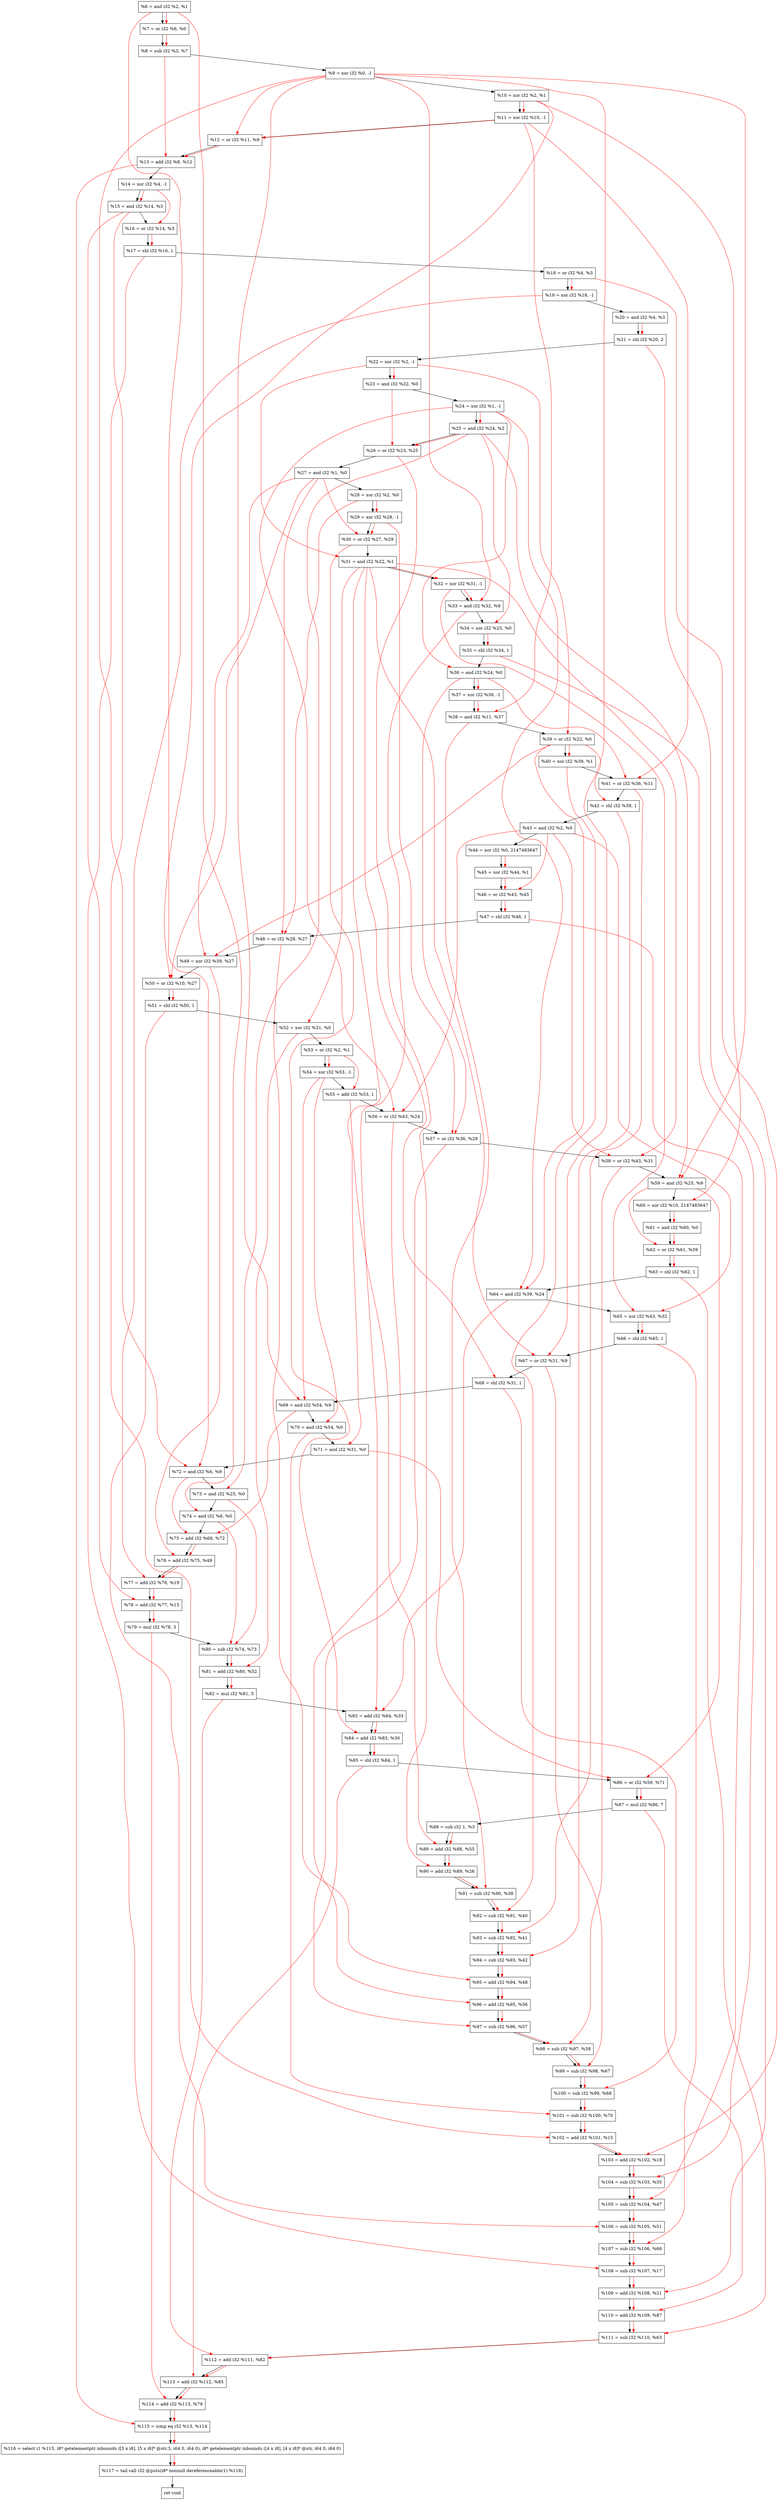 digraph "DFG for'crackme' function" {
	Node0x22fde90[shape=record, label="  %6 = and i32 %2, %1"];
	Node0x22fdf00[shape=record, label="  %7 = or i32 %6, %0"];
	Node0x22fdf70[shape=record, label="  %8 = sub i32 %3, %7"];
	Node0x22fe5f0[shape=record, label="  %9 = xor i32 %0, -1"];
	Node0x22fe660[shape=record, label="  %10 = xor i32 %2, %1"];
	Node0x22fe6d0[shape=record, label="  %11 = xor i32 %10, -1"];
	Node0x22fe740[shape=record, label="  %12 = or i32 %11, %9"];
	Node0x22fe7b0[shape=record, label="  %13 = add i32 %8, %12"];
	Node0x22fe820[shape=record, label="  %14 = xor i32 %4, -1"];
	Node0x22fe890[shape=record, label="  %15 = and i32 %14, %3"];
	Node0x22fe900[shape=record, label="  %16 = or i32 %14, %3"];
	Node0x22fe9a0[shape=record, label="  %17 = shl i32 %16, 1"];
	Node0x22fea10[shape=record, label="  %18 = or i32 %4, %3"];
	Node0x22fea80[shape=record, label="  %19 = xor i32 %18, -1"];
	Node0x22feaf0[shape=record, label="  %20 = and i32 %4, %3"];
	Node0x22feb90[shape=record, label="  %21 = shl i32 %20, 2"];
	Node0x22fec00[shape=record, label="  %22 = xor i32 %2, -1"];
	Node0x22fec70[shape=record, label="  %23 = and i32 %22, %0"];
	Node0x22fece0[shape=record, label="  %24 = xor i32 %1, -1"];
	Node0x22fed50[shape=record, label="  %25 = and i32 %24, %2"];
	Node0x22fedc0[shape=record, label="  %26 = or i32 %23, %25"];
	Node0x22fee30[shape=record, label="  %27 = and i32 %1, %0"];
	Node0x22feea0[shape=record, label="  %28 = xor i32 %2, %0"];
	Node0x22fef10[shape=record, label="  %29 = xor i32 %28, -1"];
	Node0x22fef80[shape=record, label="  %30 = or i32 %27, %29"];
	Node0x22feff0[shape=record, label="  %31 = and i32 %22, %1"];
	Node0x22ff060[shape=record, label="  %32 = xor i32 %31, -1"];
	Node0x22ff2e0[shape=record, label="  %33 = and i32 %32, %9"];
	Node0x22ff350[shape=record, label="  %34 = xor i32 %25, %0"];
	Node0x22ff3c0[shape=record, label="  %35 = shl i32 %34, 1"];
	Node0x22ff430[shape=record, label="  %36 = and i32 %24, %0"];
	Node0x22ff4a0[shape=record, label="  %37 = xor i32 %36, -1"];
	Node0x22ff510[shape=record, label="  %38 = and i32 %11, %37"];
	Node0x22ff580[shape=record, label="  %39 = or i32 %22, %0"];
	Node0x22ff5f0[shape=record, label="  %40 = xor i32 %39, %1"];
	Node0x22ff660[shape=record, label="  %41 = or i32 %36, %11"];
	Node0x22ff6d0[shape=record, label="  %42 = shl i32 %39, 1"];
	Node0x22ff740[shape=record, label="  %43 = and i32 %2, %0"];
	Node0x22ff7e0[shape=record, label="  %44 = xor i32 %0, 2147483647"];
	Node0x22ff850[shape=record, label="  %45 = xor i32 %44, %1"];
	Node0x22ff8c0[shape=record, label="  %46 = or i32 %43, %45"];
	Node0x22ff930[shape=record, label="  %47 = shl i32 %46, 1"];
	Node0x22ff9a0[shape=record, label="  %48 = or i32 %28, %27"];
	Node0x22ffa10[shape=record, label="  %49 = xor i32 %39, %27"];
	Node0x22ffa80[shape=record, label="  %50 = or i32 %10, %27"];
	Node0x22ffaf0[shape=record, label="  %51 = shl i32 %50, 1"];
	Node0x22ffb60[shape=record, label="  %52 = xor i32 %31, %0"];
	Node0x22ffbd0[shape=record, label="  %53 = or i32 %2, %1"];
	Node0x22ffc40[shape=record, label="  %54 = xor i32 %53, -1"];
	Node0x22ffcb0[shape=record, label="  %55 = add i32 %53, 1"];
	Node0x22ffd20[shape=record, label="  %56 = or i32 %43, %24"];
	Node0x22ffd90[shape=record, label="  %57 = or i32 %36, %29"];
	Node0x22ffe00[shape=record, label="  %58 = or i32 %43, %31"];
	Node0x22ffe70[shape=record, label="  %59 = and i32 %25, %9"];
	Node0x22ffee0[shape=record, label="  %60 = xor i32 %10, 2147483647"];
	Node0x22fff50[shape=record, label="  %61 = and i32 %60, %0"];
	Node0x22fffc0[shape=record, label="  %62 = or i32 %61, %59"];
	Node0x2300030[shape=record, label="  %63 = shl i32 %62, 1"];
	Node0x23000a0[shape=record, label="  %64 = and i32 %39, %24"];
	Node0x2300520[shape=record, label="  %65 = xor i32 %43, %32"];
	Node0x2300590[shape=record, label="  %66 = shl i32 %65, 1"];
	Node0x2300600[shape=record, label="  %67 = or i32 %31, %9"];
	Node0x2300670[shape=record, label="  %68 = shl i32 %31, 1"];
	Node0x23006e0[shape=record, label="  %69 = and i32 %54, %9"];
	Node0x2300750[shape=record, label="  %70 = and i32 %54, %0"];
	Node0x23007c0[shape=record, label="  %71 = and i32 %31, %0"];
	Node0x2300830[shape=record, label="  %72 = and i32 %6, %9"];
	Node0x23008a0[shape=record, label="  %73 = and i32 %25, %0"];
	Node0x2300910[shape=record, label="  %74 = and i32 %6, %0"];
	Node0x2300980[shape=record, label="  %75 = add i32 %69, %72"];
	Node0x23009f0[shape=record, label="  %76 = add i32 %75, %49"];
	Node0x2300a60[shape=record, label="  %77 = add i32 %76, %19"];
	Node0x2300ad0[shape=record, label="  %78 = add i32 %77, %15"];
	Node0x2300b70[shape=record, label="  %79 = mul i32 %78, 3"];
	Node0x2300be0[shape=record, label="  %80 = sub i32 %74, %73"];
	Node0x2300c50[shape=record, label="  %81 = add i32 %80, %52"];
	Node0x2300cf0[shape=record, label="  %82 = mul i32 %81, 5"];
	Node0x2300d60[shape=record, label="  %83 = add i32 %64, %33"];
	Node0x2300dd0[shape=record, label="  %84 = add i32 %83, %30"];
	Node0x2300e40[shape=record, label="  %85 = shl i32 %84, 1"];
	Node0x2300eb0[shape=record, label="  %86 = or i32 %59, %71"];
	Node0x2300f50[shape=record, label="  %87 = mul i32 %86, 7"];
	Node0x2300fc0[shape=record, label="  %88 = sub i32 1, %3"];
	Node0x2301030[shape=record, label="  %89 = add i32 %88, %55"];
	Node0x23010a0[shape=record, label="  %90 = add i32 %89, %26"];
	Node0x2301110[shape=record, label="  %91 = sub i32 %90, %38"];
	Node0x2301180[shape=record, label="  %92 = sub i32 %91, %40"];
	Node0x23011f0[shape=record, label="  %93 = sub i32 %92, %41"];
	Node0x2301260[shape=record, label="  %94 = sub i32 %93, %42"];
	Node0x23012d0[shape=record, label="  %95 = add i32 %94, %48"];
	Node0x2301340[shape=record, label="  %96 = add i32 %95, %56"];
	Node0x23013b0[shape=record, label="  %97 = sub i32 %96, %57"];
	Node0x2301420[shape=record, label="  %98 = sub i32 %97, %58"];
	Node0x2301490[shape=record, label="  %99 = sub i32 %98, %67"];
	Node0x2301500[shape=record, label="  %100 = sub i32 %99, %68"];
	Node0x2301570[shape=record, label="  %101 = sub i32 %100, %70"];
	Node0x23015e0[shape=record, label="  %102 = add i32 %101, %15"];
	Node0x2301650[shape=record, label="  %103 = add i32 %102, %18"];
	Node0x23016c0[shape=record, label="  %104 = sub i32 %103, %35"];
	Node0x2301730[shape=record, label="  %105 = sub i32 %104, %47"];
	Node0x23017a0[shape=record, label="  %106 = sub i32 %105, %51"];
	Node0x2301810[shape=record, label="  %107 = sub i32 %106, %66"];
	Node0x2301880[shape=record, label="  %108 = sub i32 %107, %17"];
	Node0x23018f0[shape=record, label="  %109 = add i32 %108, %21"];
	Node0x2301960[shape=record, label="  %110 = add i32 %109, %87"];
	Node0x23019d0[shape=record, label="  %111 = sub i32 %110, %63"];
	Node0x2301a40[shape=record, label="  %112 = add i32 %111, %82"];
	Node0x2301ab0[shape=record, label="  %113 = add i32 %112, %85"];
	Node0x2301b20[shape=record, label="  %114 = add i32 %113, %79"];
	Node0x2301b90[shape=record, label="  %115 = icmp eq i32 %13, %114"];
	Node0x229e268[shape=record, label="  %116 = select i1 %115, i8* getelementptr inbounds ([5 x i8], [5 x i8]* @str.3, i64 0, i64 0), i8* getelementptr inbounds ([4 x i8], [4 x i8]* @str, i64 0, i64 0)"];
	Node0x2301e20[shape=record, label="  %117 = tail call i32 @puts(i8* nonnull dereferenceable(1) %116)"];
	Node0x2301e70[shape=record, label="  ret void"];
	Node0x22fde90 -> Node0x22fdf00;
	Node0x22fdf00 -> Node0x22fdf70;
	Node0x22fdf70 -> Node0x22fe5f0;
	Node0x22fe5f0 -> Node0x22fe660;
	Node0x22fe660 -> Node0x22fe6d0;
	Node0x22fe6d0 -> Node0x22fe740;
	Node0x22fe740 -> Node0x22fe7b0;
	Node0x22fe7b0 -> Node0x22fe820;
	Node0x22fe820 -> Node0x22fe890;
	Node0x22fe890 -> Node0x22fe900;
	Node0x22fe900 -> Node0x22fe9a0;
	Node0x22fe9a0 -> Node0x22fea10;
	Node0x22fea10 -> Node0x22fea80;
	Node0x22fea80 -> Node0x22feaf0;
	Node0x22feaf0 -> Node0x22feb90;
	Node0x22feb90 -> Node0x22fec00;
	Node0x22fec00 -> Node0x22fec70;
	Node0x22fec70 -> Node0x22fece0;
	Node0x22fece0 -> Node0x22fed50;
	Node0x22fed50 -> Node0x22fedc0;
	Node0x22fedc0 -> Node0x22fee30;
	Node0x22fee30 -> Node0x22feea0;
	Node0x22feea0 -> Node0x22fef10;
	Node0x22fef10 -> Node0x22fef80;
	Node0x22fef80 -> Node0x22feff0;
	Node0x22feff0 -> Node0x22ff060;
	Node0x22ff060 -> Node0x22ff2e0;
	Node0x22ff2e0 -> Node0x22ff350;
	Node0x22ff350 -> Node0x22ff3c0;
	Node0x22ff3c0 -> Node0x22ff430;
	Node0x22ff430 -> Node0x22ff4a0;
	Node0x22ff4a0 -> Node0x22ff510;
	Node0x22ff510 -> Node0x22ff580;
	Node0x22ff580 -> Node0x22ff5f0;
	Node0x22ff5f0 -> Node0x22ff660;
	Node0x22ff660 -> Node0x22ff6d0;
	Node0x22ff6d0 -> Node0x22ff740;
	Node0x22ff740 -> Node0x22ff7e0;
	Node0x22ff7e0 -> Node0x22ff850;
	Node0x22ff850 -> Node0x22ff8c0;
	Node0x22ff8c0 -> Node0x22ff930;
	Node0x22ff930 -> Node0x22ff9a0;
	Node0x22ff9a0 -> Node0x22ffa10;
	Node0x22ffa10 -> Node0x22ffa80;
	Node0x22ffa80 -> Node0x22ffaf0;
	Node0x22ffaf0 -> Node0x22ffb60;
	Node0x22ffb60 -> Node0x22ffbd0;
	Node0x22ffbd0 -> Node0x22ffc40;
	Node0x22ffc40 -> Node0x22ffcb0;
	Node0x22ffcb0 -> Node0x22ffd20;
	Node0x22ffd20 -> Node0x22ffd90;
	Node0x22ffd90 -> Node0x22ffe00;
	Node0x22ffe00 -> Node0x22ffe70;
	Node0x22ffe70 -> Node0x22ffee0;
	Node0x22ffee0 -> Node0x22fff50;
	Node0x22fff50 -> Node0x22fffc0;
	Node0x22fffc0 -> Node0x2300030;
	Node0x2300030 -> Node0x23000a0;
	Node0x23000a0 -> Node0x2300520;
	Node0x2300520 -> Node0x2300590;
	Node0x2300590 -> Node0x2300600;
	Node0x2300600 -> Node0x2300670;
	Node0x2300670 -> Node0x23006e0;
	Node0x23006e0 -> Node0x2300750;
	Node0x2300750 -> Node0x23007c0;
	Node0x23007c0 -> Node0x2300830;
	Node0x2300830 -> Node0x23008a0;
	Node0x23008a0 -> Node0x2300910;
	Node0x2300910 -> Node0x2300980;
	Node0x2300980 -> Node0x23009f0;
	Node0x23009f0 -> Node0x2300a60;
	Node0x2300a60 -> Node0x2300ad0;
	Node0x2300ad0 -> Node0x2300b70;
	Node0x2300b70 -> Node0x2300be0;
	Node0x2300be0 -> Node0x2300c50;
	Node0x2300c50 -> Node0x2300cf0;
	Node0x2300cf0 -> Node0x2300d60;
	Node0x2300d60 -> Node0x2300dd0;
	Node0x2300dd0 -> Node0x2300e40;
	Node0x2300e40 -> Node0x2300eb0;
	Node0x2300eb0 -> Node0x2300f50;
	Node0x2300f50 -> Node0x2300fc0;
	Node0x2300fc0 -> Node0x2301030;
	Node0x2301030 -> Node0x23010a0;
	Node0x23010a0 -> Node0x2301110;
	Node0x2301110 -> Node0x2301180;
	Node0x2301180 -> Node0x23011f0;
	Node0x23011f0 -> Node0x2301260;
	Node0x2301260 -> Node0x23012d0;
	Node0x23012d0 -> Node0x2301340;
	Node0x2301340 -> Node0x23013b0;
	Node0x23013b0 -> Node0x2301420;
	Node0x2301420 -> Node0x2301490;
	Node0x2301490 -> Node0x2301500;
	Node0x2301500 -> Node0x2301570;
	Node0x2301570 -> Node0x23015e0;
	Node0x23015e0 -> Node0x2301650;
	Node0x2301650 -> Node0x23016c0;
	Node0x23016c0 -> Node0x2301730;
	Node0x2301730 -> Node0x23017a0;
	Node0x23017a0 -> Node0x2301810;
	Node0x2301810 -> Node0x2301880;
	Node0x2301880 -> Node0x23018f0;
	Node0x23018f0 -> Node0x2301960;
	Node0x2301960 -> Node0x23019d0;
	Node0x23019d0 -> Node0x2301a40;
	Node0x2301a40 -> Node0x2301ab0;
	Node0x2301ab0 -> Node0x2301b20;
	Node0x2301b20 -> Node0x2301b90;
	Node0x2301b90 -> Node0x229e268;
	Node0x229e268 -> Node0x2301e20;
	Node0x2301e20 -> Node0x2301e70;
edge [color=red]
	Node0x22fde90 -> Node0x22fdf00;
	Node0x22fdf00 -> Node0x22fdf70;
	Node0x22fe660 -> Node0x22fe6d0;
	Node0x22fe6d0 -> Node0x22fe740;
	Node0x22fe5f0 -> Node0x22fe740;
	Node0x22fdf70 -> Node0x22fe7b0;
	Node0x22fe740 -> Node0x22fe7b0;
	Node0x22fe820 -> Node0x22fe890;
	Node0x22fe820 -> Node0x22fe900;
	Node0x22fe900 -> Node0x22fe9a0;
	Node0x22fea10 -> Node0x22fea80;
	Node0x22feaf0 -> Node0x22feb90;
	Node0x22fec00 -> Node0x22fec70;
	Node0x22fece0 -> Node0x22fed50;
	Node0x22fec70 -> Node0x22fedc0;
	Node0x22fed50 -> Node0x22fedc0;
	Node0x22feea0 -> Node0x22fef10;
	Node0x22fee30 -> Node0x22fef80;
	Node0x22fef10 -> Node0x22fef80;
	Node0x22fec00 -> Node0x22feff0;
	Node0x22feff0 -> Node0x22ff060;
	Node0x22ff060 -> Node0x22ff2e0;
	Node0x22fe5f0 -> Node0x22ff2e0;
	Node0x22fed50 -> Node0x22ff350;
	Node0x22ff350 -> Node0x22ff3c0;
	Node0x22fece0 -> Node0x22ff430;
	Node0x22ff430 -> Node0x22ff4a0;
	Node0x22fe6d0 -> Node0x22ff510;
	Node0x22ff4a0 -> Node0x22ff510;
	Node0x22fec00 -> Node0x22ff580;
	Node0x22ff580 -> Node0x22ff5f0;
	Node0x22ff430 -> Node0x22ff660;
	Node0x22fe6d0 -> Node0x22ff660;
	Node0x22ff580 -> Node0x22ff6d0;
	Node0x22ff7e0 -> Node0x22ff850;
	Node0x22ff740 -> Node0x22ff8c0;
	Node0x22ff850 -> Node0x22ff8c0;
	Node0x22ff8c0 -> Node0x22ff930;
	Node0x22feea0 -> Node0x22ff9a0;
	Node0x22fee30 -> Node0x22ff9a0;
	Node0x22ff580 -> Node0x22ffa10;
	Node0x22fee30 -> Node0x22ffa10;
	Node0x22fe660 -> Node0x22ffa80;
	Node0x22fee30 -> Node0x22ffa80;
	Node0x22ffa80 -> Node0x22ffaf0;
	Node0x22feff0 -> Node0x22ffb60;
	Node0x22ffbd0 -> Node0x22ffc40;
	Node0x22ffbd0 -> Node0x22ffcb0;
	Node0x22ff740 -> Node0x22ffd20;
	Node0x22fece0 -> Node0x22ffd20;
	Node0x22ff430 -> Node0x22ffd90;
	Node0x22fef10 -> Node0x22ffd90;
	Node0x22ff740 -> Node0x22ffe00;
	Node0x22feff0 -> Node0x22ffe00;
	Node0x22fed50 -> Node0x22ffe70;
	Node0x22fe5f0 -> Node0x22ffe70;
	Node0x22fe660 -> Node0x22ffee0;
	Node0x22ffee0 -> Node0x22fff50;
	Node0x22fff50 -> Node0x22fffc0;
	Node0x22ffe70 -> Node0x22fffc0;
	Node0x22fffc0 -> Node0x2300030;
	Node0x22ff580 -> Node0x23000a0;
	Node0x22fece0 -> Node0x23000a0;
	Node0x22ff740 -> Node0x2300520;
	Node0x22ff060 -> Node0x2300520;
	Node0x2300520 -> Node0x2300590;
	Node0x22feff0 -> Node0x2300600;
	Node0x22fe5f0 -> Node0x2300600;
	Node0x22feff0 -> Node0x2300670;
	Node0x22ffc40 -> Node0x23006e0;
	Node0x22fe5f0 -> Node0x23006e0;
	Node0x22ffc40 -> Node0x2300750;
	Node0x22feff0 -> Node0x23007c0;
	Node0x22fde90 -> Node0x2300830;
	Node0x22fe5f0 -> Node0x2300830;
	Node0x22fed50 -> Node0x23008a0;
	Node0x22fde90 -> Node0x2300910;
	Node0x23006e0 -> Node0x2300980;
	Node0x2300830 -> Node0x2300980;
	Node0x2300980 -> Node0x23009f0;
	Node0x22ffa10 -> Node0x23009f0;
	Node0x23009f0 -> Node0x2300a60;
	Node0x22fea80 -> Node0x2300a60;
	Node0x2300a60 -> Node0x2300ad0;
	Node0x22fe890 -> Node0x2300ad0;
	Node0x2300ad0 -> Node0x2300b70;
	Node0x2300910 -> Node0x2300be0;
	Node0x23008a0 -> Node0x2300be0;
	Node0x2300be0 -> Node0x2300c50;
	Node0x22ffb60 -> Node0x2300c50;
	Node0x2300c50 -> Node0x2300cf0;
	Node0x23000a0 -> Node0x2300d60;
	Node0x22ff2e0 -> Node0x2300d60;
	Node0x2300d60 -> Node0x2300dd0;
	Node0x22fef80 -> Node0x2300dd0;
	Node0x2300dd0 -> Node0x2300e40;
	Node0x22ffe70 -> Node0x2300eb0;
	Node0x23007c0 -> Node0x2300eb0;
	Node0x2300eb0 -> Node0x2300f50;
	Node0x2300fc0 -> Node0x2301030;
	Node0x22ffcb0 -> Node0x2301030;
	Node0x2301030 -> Node0x23010a0;
	Node0x22fedc0 -> Node0x23010a0;
	Node0x23010a0 -> Node0x2301110;
	Node0x22ff510 -> Node0x2301110;
	Node0x2301110 -> Node0x2301180;
	Node0x22ff5f0 -> Node0x2301180;
	Node0x2301180 -> Node0x23011f0;
	Node0x22ff660 -> Node0x23011f0;
	Node0x23011f0 -> Node0x2301260;
	Node0x22ff6d0 -> Node0x2301260;
	Node0x2301260 -> Node0x23012d0;
	Node0x22ff9a0 -> Node0x23012d0;
	Node0x23012d0 -> Node0x2301340;
	Node0x22ffd20 -> Node0x2301340;
	Node0x2301340 -> Node0x23013b0;
	Node0x22ffd90 -> Node0x23013b0;
	Node0x23013b0 -> Node0x2301420;
	Node0x22ffe00 -> Node0x2301420;
	Node0x2301420 -> Node0x2301490;
	Node0x2300600 -> Node0x2301490;
	Node0x2301490 -> Node0x2301500;
	Node0x2300670 -> Node0x2301500;
	Node0x2301500 -> Node0x2301570;
	Node0x2300750 -> Node0x2301570;
	Node0x2301570 -> Node0x23015e0;
	Node0x22fe890 -> Node0x23015e0;
	Node0x23015e0 -> Node0x2301650;
	Node0x22fea10 -> Node0x2301650;
	Node0x2301650 -> Node0x23016c0;
	Node0x22ff3c0 -> Node0x23016c0;
	Node0x23016c0 -> Node0x2301730;
	Node0x22ff930 -> Node0x2301730;
	Node0x2301730 -> Node0x23017a0;
	Node0x22ffaf0 -> Node0x23017a0;
	Node0x23017a0 -> Node0x2301810;
	Node0x2300590 -> Node0x2301810;
	Node0x2301810 -> Node0x2301880;
	Node0x22fe9a0 -> Node0x2301880;
	Node0x2301880 -> Node0x23018f0;
	Node0x22feb90 -> Node0x23018f0;
	Node0x23018f0 -> Node0x2301960;
	Node0x2300f50 -> Node0x2301960;
	Node0x2301960 -> Node0x23019d0;
	Node0x2300030 -> Node0x23019d0;
	Node0x23019d0 -> Node0x2301a40;
	Node0x2300cf0 -> Node0x2301a40;
	Node0x2301a40 -> Node0x2301ab0;
	Node0x2300e40 -> Node0x2301ab0;
	Node0x2301ab0 -> Node0x2301b20;
	Node0x2300b70 -> Node0x2301b20;
	Node0x22fe7b0 -> Node0x2301b90;
	Node0x2301b20 -> Node0x2301b90;
	Node0x2301b90 -> Node0x229e268;
	Node0x229e268 -> Node0x2301e20;
}
